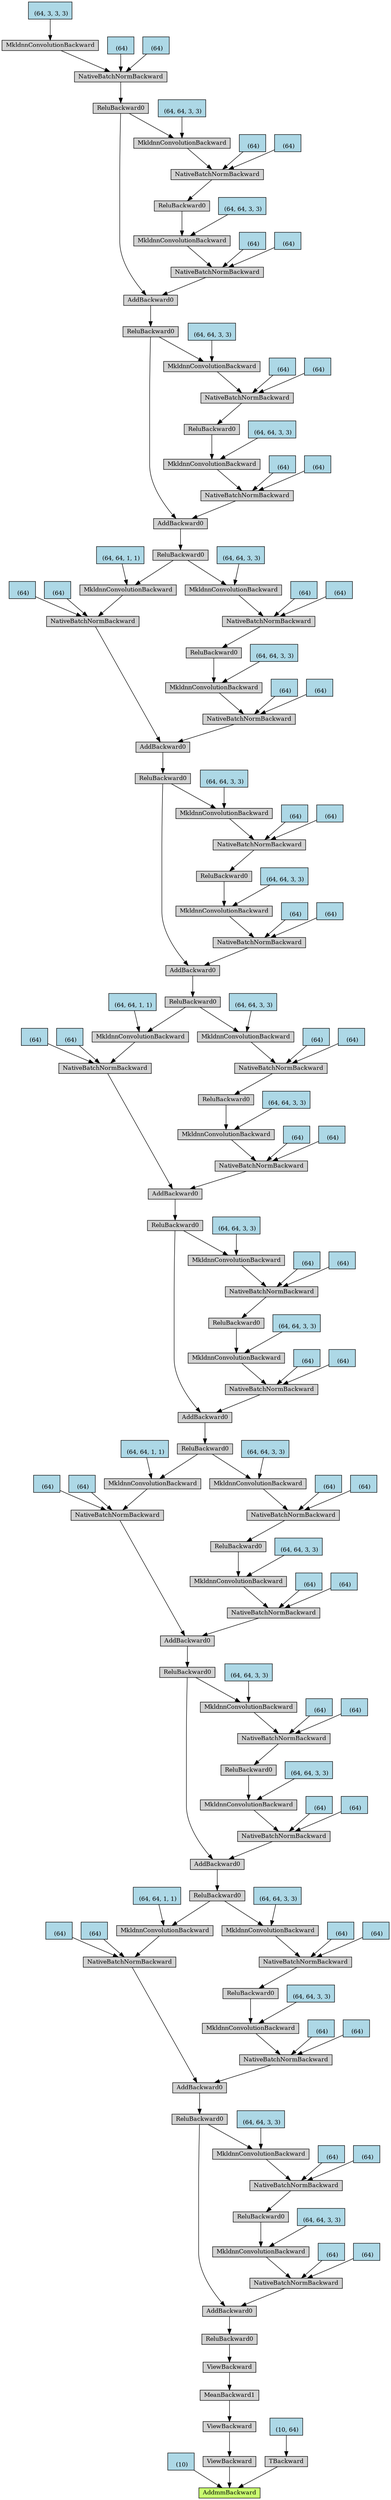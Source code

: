 digraph {
	graph [size="50.55,50.55"]
	node [align=left fontsize=12 height=0.2 ranksep=0.1 shape=box style=filled]
	140366943034960 [label=AddmmBackward fillcolor=darkolivegreen1]
	140366943035008 -> 140366943034960
	140366943035008 [label="
 (10)" fillcolor=lightblue]
	140366943034864 -> 140366943034960
	140366943034864 [label=ViewBackward]
	140366943034624 -> 140366943034864
	140366943034624 [label=ViewBackward]
	140366943034480 -> 140366943034624
	140366943034480 [label=MeanBackward1]
	140366943034720 -> 140366943034480
	140366943034720 [label=ViewBackward]
	140366943034816 -> 140366943034720
	140366943034816 [label=ReluBackward0]
	140366943034432 -> 140366943034816
	140366943034432 [label=AddBackward0]
	140366943034336 -> 140366943034432
	140366943034336 [label=NativeBatchNormBackward]
	140366943034096 -> 140366943034336
	140366943034096 [label=MkldnnConvolutionBackward]
	140366943033904 -> 140366943034096
	140366943033904 [label=ReluBackward0]
	140366943033856 -> 140366943033904
	140366943033856 [label=NativeBatchNormBackward]
	140366943033760 -> 140366943033856
	140366943033760 [label=MkldnnConvolutionBackward]
	140366943034192 -> 140366943033760
	140366943034192 [label=ReluBackward0]
	140366943033472 -> 140366943034192
	140366943033472 [label=AddBackward0]
	140366943033376 -> 140366943033472
	140366943033376 [label=NativeBatchNormBackward]
	140366943033136 -> 140366943033376
	140366943033136 [label=MkldnnConvolutionBackward]
	140366943032944 -> 140366943033136
	140366943032944 [label=ReluBackward0]
	140366943032896 -> 140366943032944
	140366943032896 [label=NativeBatchNormBackward]
	140366943032800 -> 140366943032896
	140366943032800 [label=MkldnnConvolutionBackward]
	140366943032608 -> 140366943032800
	140366943032608 [label=ReluBackward0]
	140366943032368 -> 140366943032608
	140366943032368 [label=AddBackward0]
	140366943032272 -> 140366943032368
	140366943032272 [label=NativeBatchNormBackward]
	140366943032224 -> 140366943032272
	140366943032224 [label=MkldnnConvolutionBackward]
	140366943032032 -> 140366943032224
	140366943032032 [label=ReluBackward0]
	140366943031840 -> 140366943032032
	140366943031840 [label=NativeBatchNormBackward]
	140366952667696 -> 140366943031840
	140366952667696 [label=MkldnnConvolutionBackward]
	140366943032320 -> 140366952667696
	140366943032320 [label=ReluBackward0]
	140366952667408 -> 140366943032320
	140366952667408 [label=AddBackward0]
	140366952667360 -> 140366952667408
	140366952667360 [label=NativeBatchNormBackward]
	140366952667120 -> 140366952667360
	140366952667120 [label=MkldnnConvolutionBackward]
	140366952666928 -> 140366952667120
	140366952666928 [label=ReluBackward0]
	140366952666880 -> 140366952666928
	140366952666880 [label=NativeBatchNormBackward]
	140366952666640 -> 140366952666880
	140366952666640 [label=MkldnnConvolutionBackward]
	140366952666448 -> 140366952666640
	140366952666448 [label=ReluBackward0]
	140366952666400 -> 140366952666448
	140366952666400 [label=AddBackward0]
	140366952666160 -> 140366952666400
	140366952666160 [label=NativeBatchNormBackward]
	140366952666112 -> 140366952666160
	140366952666112 [label=MkldnnConvolutionBackward]
	140366952665920 -> 140366952666112
	140366952665920 [label=ReluBackward0]
	140366952665680 -> 140366952665920
	140366952665680 [label=NativeBatchNormBackward]
	140366952665632 -> 140366952665680
	140366952665632 [label=MkldnnConvolutionBackward]
	140366952666208 -> 140366952665632
	140366952666208 [label=ReluBackward0]
	140366952665344 -> 140366952666208
	140366952665344 [label=AddBackward0]
	140366952665152 -> 140366952665344
	140366952665152 [label=NativeBatchNormBackward]
	140366952667984 -> 140366952665152
	140366952667984 [label=MkldnnConvolutionBackward]
	140366952667792 -> 140366952667984
	140366952667792 [label=ReluBackward0]
	140366952668272 -> 140366952667792
	140366952668272 [label=NativeBatchNormBackward]
	140366952668416 -> 140366952668272
	140366952668416 [label=MkldnnConvolutionBackward]
	140366952668608 -> 140366952668416
	140366952668608 [label=ReluBackward0]
	140366952668752 -> 140366952668608
	140366952668752 [label=AddBackward0]
	140366952668896 -> 140366952668752
	140366952668896 [label=NativeBatchNormBackward]
	140366952669040 -> 140366952668896
	140366952669040 [label=MkldnnConvolutionBackward]
	140366952734832 -> 140366952669040
	140366952734832 [label=ReluBackward0]
	140366952734976 -> 140366952734832
	140366952734976 [label=NativeBatchNormBackward]
	140366952735120 -> 140366952734976
	140366952735120 [label=MkldnnConvolutionBackward]
	140366952668944 -> 140366952735120
	140366952668944 [label=ReluBackward0]
	140366952735408 -> 140366952668944
	140366952735408 [label=AddBackward0]
	140366952735552 -> 140366952735408
	140366952735552 [label=NativeBatchNormBackward]
	140366952735696 -> 140366952735552
	140366952735696 [label=MkldnnConvolutionBackward]
	140366952735888 -> 140366952735696
	140366952735888 [label=ReluBackward0]
	140366952736032 -> 140366952735888
	140366952736032 [label=NativeBatchNormBackward]
	140366952736176 -> 140366952736032
	140366952736176 [label=MkldnnConvolutionBackward]
	140366952736368 -> 140366952736176
	140366952736368 [label=ReluBackward0]
	140366952736512 -> 140366952736368
	140366952736512 [label=AddBackward0]
	140366952736656 -> 140366952736512
	140366952736656 [label=NativeBatchNormBackward]
	140366952736800 -> 140366952736656
	140366952736800 [label=MkldnnConvolutionBackward]
	140366952736992 -> 140366952736800
	140366952736992 [label=ReluBackward0]
	140366952737136 -> 140366952736992
	140366952737136 [label=NativeBatchNormBackward]
	140366952737280 -> 140366952737136
	140366952737280 [label=MkldnnConvolutionBackward]
	140366952736704 -> 140366952737280
	140366952736704 [label=ReluBackward0]
	140366952737568 -> 140366952736704
	140366952737568 [label=AddBackward0]
	140366952737712 -> 140366952737568
	140366952737712 [label=NativeBatchNormBackward]
	140366952737856 -> 140366952737712
	140366952737856 [label=MkldnnConvolutionBackward]
	140366952738048 -> 140366952737856
	140366952738048 [label=ReluBackward0]
	140366952738192 -> 140366952738048
	140366952738192 [label=NativeBatchNormBackward]
	140366952738336 -> 140366952738192
	140366952738336 [label=MkldnnConvolutionBackward]
	140366952737760 -> 140366952738336
	140366952737760 [label=ReluBackward0]
	140366952738624 -> 140366952737760
	140366952738624 [label=NativeBatchNormBackward]
	140366952738768 -> 140366952738624
	140366952738768 [label=MkldnnConvolutionBackward]
	140366952747216 -> 140366952738768
	140366952747216 [label="
 (64, 3, 3, 3)" fillcolor=lightblue]
	140366952747072 -> 140366952738624
	140366952747072 [label="
 (64)" fillcolor=lightblue]
	140366952747120 -> 140366952738624
	140366952747120 [label="
 (64)" fillcolor=lightblue]
	140366952738528 -> 140366952738336
	140366952738528 [label="
 (64, 64, 3, 3)" fillcolor=lightblue]
	140366952738384 -> 140366952738192
	140366952738384 [label="
 (64)" fillcolor=lightblue]
	140366952738432 -> 140366952738192
	140366952738432 [label="
 (64)" fillcolor=lightblue]
	140366952738096 -> 140366952737856
	140366952738096 [label="
 (64, 64, 3, 3)" fillcolor=lightblue]
	140366952737904 -> 140366952737712
	140366952737904 [label="
 (64)" fillcolor=lightblue]
	140366952737952 -> 140366952737712
	140366952737952 [label="
 (64)" fillcolor=lightblue]
	140366952737760 -> 140366952737568
	140366952737472 -> 140366952737280
	140366952737472 [label="
 (64, 64, 3, 3)" fillcolor=lightblue]
	140366952737328 -> 140366952737136
	140366952737328 [label="
 (64)" fillcolor=lightblue]
	140366952737376 -> 140366952737136
	140366952737376 [label="
 (64)" fillcolor=lightblue]
	140366952737040 -> 140366952736800
	140366952737040 [label="
 (64, 64, 3, 3)" fillcolor=lightblue]
	140366952736848 -> 140366952736656
	140366952736848 [label="
 (64)" fillcolor=lightblue]
	140366952736896 -> 140366952736656
	140366952736896 [label="
 (64)" fillcolor=lightblue]
	140366952736704 -> 140366952736512
	140366952736416 -> 140366952736176
	140366952736416 [label="
 (64, 64, 3, 3)" fillcolor=lightblue]
	140366952736224 -> 140366952736032
	140366952736224 [label="
 (64)" fillcolor=lightblue]
	140366952736272 -> 140366952736032
	140366952736272 [label="
 (64)" fillcolor=lightblue]
	140366952735936 -> 140366952735696
	140366952735936 [label="
 (64, 64, 3, 3)" fillcolor=lightblue]
	140366952735744 -> 140366952735552
	140366952735744 [label="
 (64)" fillcolor=lightblue]
	140366952735792 -> 140366952735552
	140366952735792 [label="
 (64)" fillcolor=lightblue]
	140366952735600 -> 140366952735408
	140366952735600 [label=NativeBatchNormBackward]
	140366952735840 -> 140366952735600
	140366952735840 [label=MkldnnConvolutionBackward]
	140366952736368 -> 140366952735840
	140366952736464 -> 140366952735840
	140366952736464 [label="
 (64, 64, 1, 1)" fillcolor=lightblue]
	140366952735984 -> 140366952735600
	140366952735984 [label="
 (64)" fillcolor=lightblue]
	140366952736080 -> 140366952735600
	140366952736080 [label="
 (64)" fillcolor=lightblue]
	140366952735312 -> 140366952735120
	140366952735312 [label="
 (64, 64, 3, 3)" fillcolor=lightblue]
	140366952735168 -> 140366952734976
	140366952735168 [label="
 (64)" fillcolor=lightblue]
	140366952735216 -> 140366952734976
	140366952735216 [label="
 (64)" fillcolor=lightblue]
	140366952734880 -> 140366952669040
	140366952734880 [label="
 (64, 64, 3, 3)" fillcolor=lightblue]
	140366952669088 -> 140366952668896
	140366952669088 [label="
 (64)" fillcolor=lightblue]
	140366952669136 -> 140366952668896
	140366952669136 [label="
 (64)" fillcolor=lightblue]
	140366952668944 -> 140366952668752
	140366952668656 -> 140366952668416
	140366952668656 [label="
 (64, 64, 3, 3)" fillcolor=lightblue]
	140366952668464 -> 140366952668272
	140366952668464 [label="
 (64)" fillcolor=lightblue]
	140366952668512 -> 140366952668272
	140366952668512 [label="
 (64)" fillcolor=lightblue]
	140366952668176 -> 140366952667984
	140366952668176 [label="
 (64, 64, 3, 3)" fillcolor=lightblue]
	140366952667936 -> 140366952665152
	140366952667936 [label="
 (64)" fillcolor=lightblue]
	140366952667888 -> 140366952665152
	140366952667888 [label="
 (64)" fillcolor=lightblue]
	140366952668080 -> 140366952665344
	140366952668080 [label=NativeBatchNormBackward]
	140366952667840 -> 140366952668080
	140366952667840 [label=MkldnnConvolutionBackward]
	140366952668608 -> 140366952667840
	140366952668704 -> 140366952667840
	140366952668704 [label="
 (64, 64, 1, 1)" fillcolor=lightblue]
	140366952668224 -> 140366952668080
	140366952668224 [label="
 (64)" fillcolor=lightblue]
	140366952668320 -> 140366952668080
	140366952668320 [label="
 (64)" fillcolor=lightblue]
	140366952665440 -> 140366952665632
	140366952665440 [label="
 (64, 64, 3, 3)" fillcolor=lightblue]
	140366952665488 -> 140366952665680
	140366952665488 [label="
 (64)" fillcolor=lightblue]
	140366952665536 -> 140366952665680
	140366952665536 [label="
 (64)" fillcolor=lightblue]
	140366952665776 -> 140366952666112
	140366952665776 [label="
 (64, 64, 3, 3)" fillcolor=lightblue]
	140366952665968 -> 140366952666160
	140366952665968 [label="
 (64)" fillcolor=lightblue]
	140366952666016 -> 140366952666160
	140366952666016 [label="
 (64)" fillcolor=lightblue]
	140366952666208 -> 140366952666400
	140366952666496 -> 140366952666640
	140366952666496 [label="
 (64, 64, 3, 3)" fillcolor=lightblue]
	140366952666688 -> 140366952666880
	140366952666688 [label="
 (64)" fillcolor=lightblue]
	140366952666544 -> 140366952666880
	140366952666544 [label="
 (64)" fillcolor=lightblue]
	140366952666976 -> 140366952667120
	140366952666976 [label="
 (64, 64, 3, 3)" fillcolor=lightblue]
	140366952667168 -> 140366952667360
	140366952667168 [label="
 (64)" fillcolor=lightblue]
	140366952667024 -> 140366952667360
	140366952667024 [label="
 (64)" fillcolor=lightblue]
	140366952667216 -> 140366952667408
	140366952667216 [label=NativeBatchNormBackward]
	140366952667072 -> 140366952667216
	140366952667072 [label=MkldnnConvolutionBackward]
	140366952666448 -> 140366952667072
	140366952666352 -> 140366952667072
	140366952666352 [label="
 (64, 64, 1, 1)" fillcolor=lightblue]
	140366952666832 -> 140366952667216
	140366952666832 [label="
 (64)" fillcolor=lightblue]
	140366952666736 -> 140366952667216
	140366952666736 [label="
 (64)" fillcolor=lightblue]
	140366952667504 -> 140366952667696
	140366952667504 [label="
 (64, 64, 3, 3)" fillcolor=lightblue]
	140366952667744 -> 140366943031840
	140366952667744 [label="
 (64)" fillcolor=lightblue]
	140366952667600 -> 140366943031840
	140366952667600 [label="
 (64)" fillcolor=lightblue]
	140366943031888 -> 140366943032224
	140366943031888 [label="
 (64, 64, 3, 3)" fillcolor=lightblue]
	140366943032080 -> 140366943032272
	140366943032080 [label="
 (64)" fillcolor=lightblue]
	140366943032128 -> 140366943032272
	140366943032128 [label="
 (64)" fillcolor=lightblue]
	140366943032320 -> 140366943032368
	140366943032464 -> 140366943032800
	140366943032464 [label="
 (64, 64, 3, 3)" fillcolor=lightblue]
	140366943032656 -> 140366943032896
	140366943032656 [label="
 (64)" fillcolor=lightblue]
	140366943032704 -> 140366943032896
	140366943032704 [label="
 (64)" fillcolor=lightblue]
	140366943032992 -> 140366943033136
	140366943032992 [label="
 (64, 64, 3, 3)" fillcolor=lightblue]
	140366943033184 -> 140366943033376
	140366943033184 [label="
 (64)" fillcolor=lightblue]
	140366943033040 -> 140366943033376
	140366943033040 [label="
 (64)" fillcolor=lightblue]
	140366943033232 -> 140366943033472
	140366943033232 [label=NativeBatchNormBackward]
	140366943033088 -> 140366943033232
	140366943033088 [label=MkldnnConvolutionBackward]
	140366943032608 -> 140366943033088
	140366943032512 -> 140366943033088
	140366943032512 [label="
 (64, 64, 1, 1)" fillcolor=lightblue]
	140366943032848 -> 140366943033232
	140366943032848 [label="
 (64)" fillcolor=lightblue]
	140366943032752 -> 140366943033232
	140366943032752 [label="
 (64)" fillcolor=lightblue]
	140366943033568 -> 140366943033760
	140366943033568 [label="
 (64, 64, 3, 3)" fillcolor=lightblue]
	140366943033616 -> 140366943033856
	140366943033616 [label="
 (64)" fillcolor=lightblue]
	140366943033664 -> 140366943033856
	140366943033664 [label="
 (64)" fillcolor=lightblue]
	140366943033952 -> 140366943034096
	140366943033952 [label="
 (64, 64, 3, 3)" fillcolor=lightblue]
	140366943034144 -> 140366943034336
	140366943034144 [label="
 (64)" fillcolor=lightblue]
	140366943034000 -> 140366943034336
	140366943034000 [label="
 (64)" fillcolor=lightblue]
	140366943034192 -> 140366943034432
	140366943034912 -> 140366943034960
	140366943034912 [label=TBackward]
	140366943034576 -> 140366943034912
	140366943034576 [label="
 (10, 64)" fillcolor=lightblue]
}
